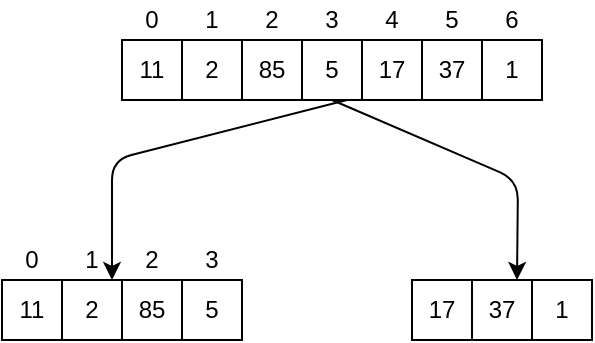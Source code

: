 <mxfile version="12.6.4" type="github">
  <diagram id="JN0QgcLv2ruj5YBZY5oj" name="Page-1">
    <mxGraphModel dx="1368" dy="634" grid="1" gridSize="10" guides="1" tooltips="1" connect="1" arrows="1" fold="1" page="1" pageScale="1" pageWidth="850" pageHeight="1100" math="0" shadow="0">
      <root>
        <mxCell id="0"/>
        <mxCell id="1" parent="0"/>
        <mxCell id="S_tOJ5bn3UWdO5D_vSKJ-2" value="11" style="whiteSpace=wrap;html=1;aspect=fixed;" vertex="1" parent="1">
          <mxGeometry x="320" y="100" width="30" height="30" as="geometry"/>
        </mxCell>
        <mxCell id="S_tOJ5bn3UWdO5D_vSKJ-3" value="2" style="whiteSpace=wrap;html=1;aspect=fixed;" vertex="1" parent="1">
          <mxGeometry x="350" y="100" width="30" height="30" as="geometry"/>
        </mxCell>
        <mxCell id="S_tOJ5bn3UWdO5D_vSKJ-4" value="85" style="whiteSpace=wrap;html=1;aspect=fixed;" vertex="1" parent="1">
          <mxGeometry x="380" y="100" width="30" height="30" as="geometry"/>
        </mxCell>
        <mxCell id="S_tOJ5bn3UWdO5D_vSKJ-5" value="5" style="whiteSpace=wrap;html=1;aspect=fixed;" vertex="1" parent="1">
          <mxGeometry x="410" y="100" width="30" height="30" as="geometry"/>
        </mxCell>
        <mxCell id="S_tOJ5bn3UWdO5D_vSKJ-6" value="17" style="whiteSpace=wrap;html=1;aspect=fixed;" vertex="1" parent="1">
          <mxGeometry x="440" y="100" width="30" height="30" as="geometry"/>
        </mxCell>
        <mxCell id="S_tOJ5bn3UWdO5D_vSKJ-7" value="37" style="whiteSpace=wrap;html=1;aspect=fixed;" vertex="1" parent="1">
          <mxGeometry x="470" y="100" width="30" height="30" as="geometry"/>
        </mxCell>
        <mxCell id="S_tOJ5bn3UWdO5D_vSKJ-8" value="1" style="whiteSpace=wrap;html=1;aspect=fixed;" vertex="1" parent="1">
          <mxGeometry x="500" y="100" width="30" height="30" as="geometry"/>
        </mxCell>
        <mxCell id="S_tOJ5bn3UWdO5D_vSKJ-9" value="0&lt;span style=&quot;color: rgba(0 , 0 , 0 , 0) ; font-family: monospace ; font-size: 0px ; white-space: nowrap&quot;&gt;%3CmxGraphModel%3E%3Croot%3E%3CmxCell%20id%3D%220%22%2F%3E%3CmxCell%20id%3D%221%22%20parent%3D%220%22%2F%3E%3CmxCell%20id%3D%222%22%20value%3D%221%22%20style%3D%22text%3Bhtml%3D1%3BstrokeColor%3Dnone%3BfillColor%3Dnone%3Balign%3Dcenter%3BverticalAlign%3Dmiddle%3BwhiteSpace%3Dwrap%3Brounded%3D0%3B%22%20vertex%3D%221%22%20parent%3D%221%22%3E%3CmxGeometry%20x%3D%22155%22%20y%3D%2290%22%20width%3D%2220%22%20height%3D%2220%22%20as%3D%22geometry%22%2F%3E%3C%2FmxCell%3E%3C%2Froot%3E%3C%2FmxGraphModel%3E&lt;/span&gt;" style="text;html=1;strokeColor=none;fillColor=none;align=center;verticalAlign=middle;whiteSpace=wrap;rounded=0;" vertex="1" parent="1">
          <mxGeometry x="325" y="80" width="20" height="20" as="geometry"/>
        </mxCell>
        <mxCell id="S_tOJ5bn3UWdO5D_vSKJ-10" value="1" style="text;html=1;strokeColor=none;fillColor=none;align=center;verticalAlign=middle;whiteSpace=wrap;rounded=0;" vertex="1" parent="1">
          <mxGeometry x="355" y="80" width="20" height="20" as="geometry"/>
        </mxCell>
        <mxCell id="S_tOJ5bn3UWdO5D_vSKJ-11" value="2" style="text;html=1;strokeColor=none;fillColor=none;align=center;verticalAlign=middle;whiteSpace=wrap;rounded=0;" vertex="1" parent="1">
          <mxGeometry x="385" y="80" width="20" height="20" as="geometry"/>
        </mxCell>
        <mxCell id="S_tOJ5bn3UWdO5D_vSKJ-12" value="3" style="text;html=1;strokeColor=none;fillColor=none;align=center;verticalAlign=middle;whiteSpace=wrap;rounded=0;" vertex="1" parent="1">
          <mxGeometry x="415" y="80" width="20" height="20" as="geometry"/>
        </mxCell>
        <mxCell id="S_tOJ5bn3UWdO5D_vSKJ-13" value="4" style="text;html=1;strokeColor=none;fillColor=none;align=center;verticalAlign=middle;whiteSpace=wrap;rounded=0;" vertex="1" parent="1">
          <mxGeometry x="445" y="80" width="20" height="20" as="geometry"/>
        </mxCell>
        <mxCell id="S_tOJ5bn3UWdO5D_vSKJ-14" value="5" style="text;html=1;strokeColor=none;fillColor=none;align=center;verticalAlign=middle;whiteSpace=wrap;rounded=0;" vertex="1" parent="1">
          <mxGeometry x="475" y="80" width="20" height="20" as="geometry"/>
        </mxCell>
        <mxCell id="S_tOJ5bn3UWdO5D_vSKJ-15" value="6" style="text;html=1;strokeColor=none;fillColor=none;align=center;verticalAlign=middle;whiteSpace=wrap;rounded=0;" vertex="1" parent="1">
          <mxGeometry x="505" y="80" width="20" height="20" as="geometry"/>
        </mxCell>
        <mxCell id="S_tOJ5bn3UWdO5D_vSKJ-16" value="11" style="whiteSpace=wrap;html=1;aspect=fixed;" vertex="1" parent="1">
          <mxGeometry x="260" y="220" width="30" height="30" as="geometry"/>
        </mxCell>
        <mxCell id="S_tOJ5bn3UWdO5D_vSKJ-17" value="2" style="whiteSpace=wrap;html=1;aspect=fixed;" vertex="1" parent="1">
          <mxGeometry x="290" y="220" width="30" height="30" as="geometry"/>
        </mxCell>
        <mxCell id="S_tOJ5bn3UWdO5D_vSKJ-18" value="85" style="whiteSpace=wrap;html=1;aspect=fixed;" vertex="1" parent="1">
          <mxGeometry x="320" y="220" width="30" height="30" as="geometry"/>
        </mxCell>
        <mxCell id="S_tOJ5bn3UWdO5D_vSKJ-19" value="5" style="whiteSpace=wrap;html=1;aspect=fixed;" vertex="1" parent="1">
          <mxGeometry x="350" y="220" width="30" height="30" as="geometry"/>
        </mxCell>
        <mxCell id="S_tOJ5bn3UWdO5D_vSKJ-20" value="0&lt;span style=&quot;color: rgba(0 , 0 , 0 , 0) ; font-family: monospace ; font-size: 0px ; white-space: nowrap&quot;&gt;%3CmxGraphModel%3E%3Croot%3E%3CmxCell%20id%3D%220%22%2F%3E%3CmxCell%20id%3D%221%22%20parent%3D%220%22%2F%3E%3CmxCell%20id%3D%222%22%20value%3D%221%22%20style%3D%22text%3Bhtml%3D1%3BstrokeColor%3Dnone%3BfillColor%3Dnone%3Balign%3Dcenter%3BverticalAlign%3Dmiddle%3BwhiteSpace%3Dwrap%3Brounded%3D0%3B%22%20vertex%3D%221%22%20parent%3D%221%22%3E%3CmxGeometry%20x%3D%22155%22%20y%3D%2290%22%20width%3D%2220%22%20height%3D%2220%22%20as%3D%22geometry%22%2F%3E%3C%2FmxCell%3E%3C%2Froot%3E%3C%2FmxGraphModel%3E&lt;/span&gt;" style="text;html=1;strokeColor=none;fillColor=none;align=center;verticalAlign=middle;whiteSpace=wrap;rounded=0;" vertex="1" parent="1">
          <mxGeometry x="265" y="200" width="20" height="20" as="geometry"/>
        </mxCell>
        <mxCell id="S_tOJ5bn3UWdO5D_vSKJ-21" value="1" style="text;html=1;strokeColor=none;fillColor=none;align=center;verticalAlign=middle;whiteSpace=wrap;rounded=0;" vertex="1" parent="1">
          <mxGeometry x="295" y="200" width="20" height="20" as="geometry"/>
        </mxCell>
        <mxCell id="S_tOJ5bn3UWdO5D_vSKJ-22" value="2" style="text;html=1;strokeColor=none;fillColor=none;align=center;verticalAlign=middle;whiteSpace=wrap;rounded=0;" vertex="1" parent="1">
          <mxGeometry x="325" y="200" width="20" height="20" as="geometry"/>
        </mxCell>
        <mxCell id="S_tOJ5bn3UWdO5D_vSKJ-23" value="3" style="text;html=1;strokeColor=none;fillColor=none;align=center;verticalAlign=middle;whiteSpace=wrap;rounded=0;" vertex="1" parent="1">
          <mxGeometry x="355" y="200" width="20" height="20" as="geometry"/>
        </mxCell>
        <mxCell id="S_tOJ5bn3UWdO5D_vSKJ-24" value="17" style="whiteSpace=wrap;html=1;aspect=fixed;" vertex="1" parent="1">
          <mxGeometry x="465" y="220" width="30" height="30" as="geometry"/>
        </mxCell>
        <mxCell id="S_tOJ5bn3UWdO5D_vSKJ-25" value="37" style="whiteSpace=wrap;html=1;aspect=fixed;" vertex="1" parent="1">
          <mxGeometry x="495" y="220" width="30" height="30" as="geometry"/>
        </mxCell>
        <mxCell id="S_tOJ5bn3UWdO5D_vSKJ-26" value="1" style="whiteSpace=wrap;html=1;aspect=fixed;" vertex="1" parent="1">
          <mxGeometry x="525" y="220" width="30" height="30" as="geometry"/>
        </mxCell>
        <mxCell id="S_tOJ5bn3UWdO5D_vSKJ-27" value="" style="endArrow=classic;html=1;entryX=1;entryY=1;entryDx=0;entryDy=0;exitX=0.75;exitY=1;exitDx=0;exitDy=0;" edge="1" parent="1" source="S_tOJ5bn3UWdO5D_vSKJ-5" target="S_tOJ5bn3UWdO5D_vSKJ-21">
          <mxGeometry width="50" height="50" relative="1" as="geometry">
            <mxPoint x="260" y="320" as="sourcePoint"/>
            <mxPoint x="310" y="270" as="targetPoint"/>
            <Array as="points">
              <mxPoint x="315" y="160"/>
            </Array>
          </mxGeometry>
        </mxCell>
        <mxCell id="S_tOJ5bn3UWdO5D_vSKJ-28" value="" style="endArrow=classic;html=1;entryX=0.75;entryY=0;entryDx=0;entryDy=0;exitX=0.5;exitY=1;exitDx=0;exitDy=0;" edge="1" parent="1" source="S_tOJ5bn3UWdO5D_vSKJ-5" target="S_tOJ5bn3UWdO5D_vSKJ-25">
          <mxGeometry width="50" height="50" relative="1" as="geometry">
            <mxPoint x="260" y="320" as="sourcePoint"/>
            <mxPoint x="310" y="270" as="targetPoint"/>
            <Array as="points">
              <mxPoint x="518" y="170"/>
            </Array>
          </mxGeometry>
        </mxCell>
      </root>
    </mxGraphModel>
  </diagram>
</mxfile>
